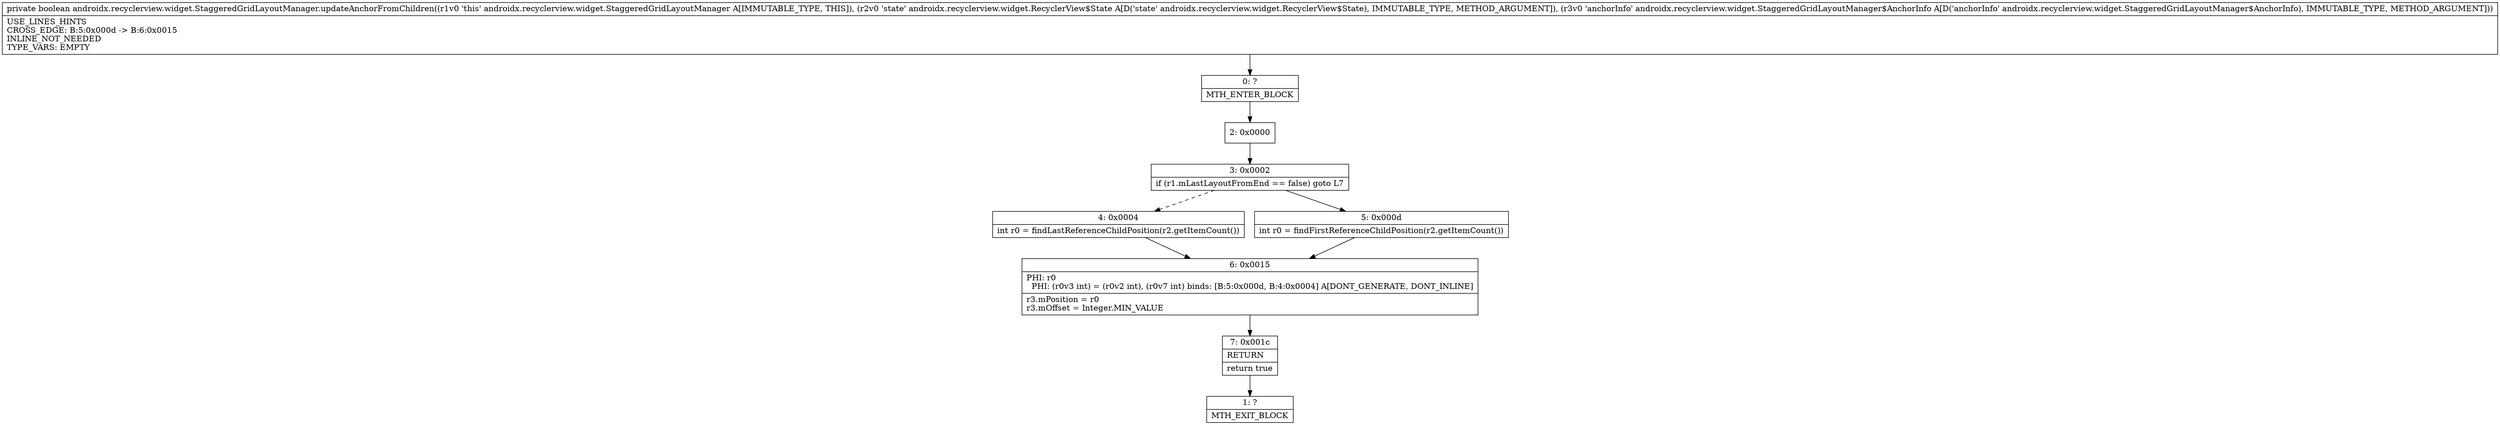 digraph "CFG forandroidx.recyclerview.widget.StaggeredGridLayoutManager.updateAnchorFromChildren(Landroidx\/recyclerview\/widget\/RecyclerView$State;Landroidx\/recyclerview\/widget\/StaggeredGridLayoutManager$AnchorInfo;)Z" {
Node_0 [shape=record,label="{0\:\ ?|MTH_ENTER_BLOCK\l}"];
Node_2 [shape=record,label="{2\:\ 0x0000}"];
Node_3 [shape=record,label="{3\:\ 0x0002|if (r1.mLastLayoutFromEnd == false) goto L7\l}"];
Node_4 [shape=record,label="{4\:\ 0x0004|int r0 = findLastReferenceChildPosition(r2.getItemCount())\l}"];
Node_6 [shape=record,label="{6\:\ 0x0015|PHI: r0 \l  PHI: (r0v3 int) = (r0v2 int), (r0v7 int) binds: [B:5:0x000d, B:4:0x0004] A[DONT_GENERATE, DONT_INLINE]\l|r3.mPosition = r0\lr3.mOffset = Integer.MIN_VALUE\l}"];
Node_7 [shape=record,label="{7\:\ 0x001c|RETURN\l|return true\l}"];
Node_1 [shape=record,label="{1\:\ ?|MTH_EXIT_BLOCK\l}"];
Node_5 [shape=record,label="{5\:\ 0x000d|int r0 = findFirstReferenceChildPosition(r2.getItemCount())\l}"];
MethodNode[shape=record,label="{private boolean androidx.recyclerview.widget.StaggeredGridLayoutManager.updateAnchorFromChildren((r1v0 'this' androidx.recyclerview.widget.StaggeredGridLayoutManager A[IMMUTABLE_TYPE, THIS]), (r2v0 'state' androidx.recyclerview.widget.RecyclerView$State A[D('state' androidx.recyclerview.widget.RecyclerView$State), IMMUTABLE_TYPE, METHOD_ARGUMENT]), (r3v0 'anchorInfo' androidx.recyclerview.widget.StaggeredGridLayoutManager$AnchorInfo A[D('anchorInfo' androidx.recyclerview.widget.StaggeredGridLayoutManager$AnchorInfo), IMMUTABLE_TYPE, METHOD_ARGUMENT]))  | USE_LINES_HINTS\lCROSS_EDGE: B:5:0x000d \-\> B:6:0x0015\lINLINE_NOT_NEEDED\lTYPE_VARS: EMPTY\l}"];
MethodNode -> Node_0;Node_0 -> Node_2;
Node_2 -> Node_3;
Node_3 -> Node_4[style=dashed];
Node_3 -> Node_5;
Node_4 -> Node_6;
Node_6 -> Node_7;
Node_7 -> Node_1;
Node_5 -> Node_6;
}

